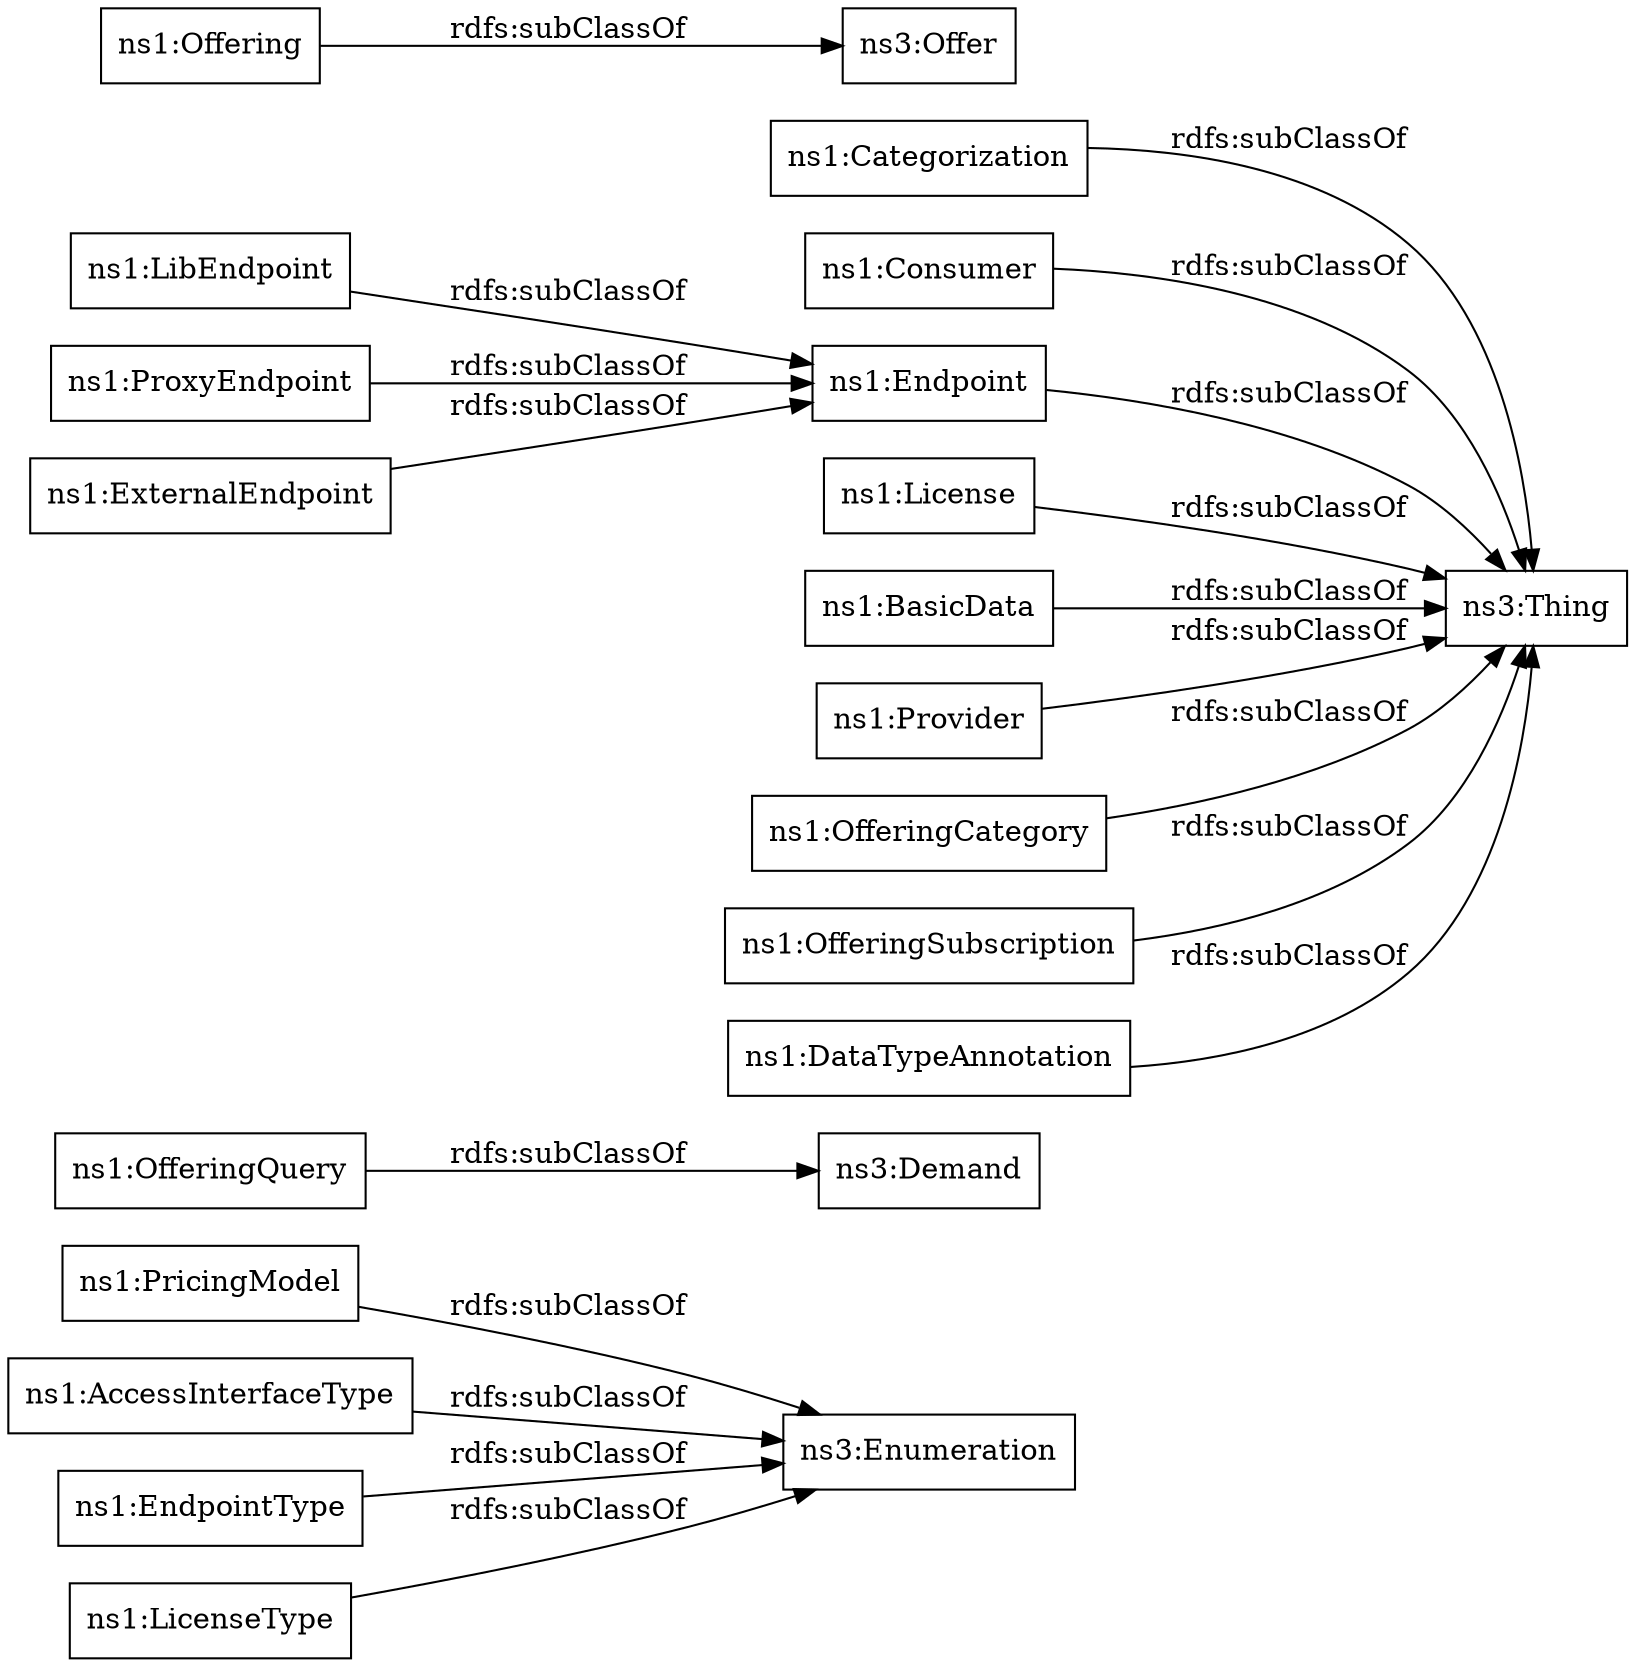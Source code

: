digraph ar2dtool_diagram { 
rankdir=LR;
size="1000"
node [shape = rectangle, color="black"]; "ns1:PricingModel" "ns1:AccessInterfaceType" "ns1:OfferingQuery" "ns3:Enumeration" "ns1:Categorization" "ns1:Consumer" "ns3:Demand" "ns1:Endpoint" "ns1:EndpointType" "ns1:License" "ns1:BasicData" "ns3:Offer" "ns1:LibEndpoint" "ns1:Provider" "ns1:OfferingCategory" "ns1:ProxyEndpoint" "ns3:Thing" "ns1:LicenseType" "ns1:OfferingSubscription" "ns1:DataTypeAnnotation" "ns1:Offering" "ns1:ExternalEndpoint" ; /*classes style*/
	"ns1:OfferingQuery" -> "ns3:Demand" [ label = "rdfs:subClassOf" ];
	"ns1:Offering" -> "ns3:Offer" [ label = "rdfs:subClassOf" ];
	"ns1:AccessInterfaceType" -> "ns3:Enumeration" [ label = "rdfs:subClassOf" ];
	"ns1:PricingModel" -> "ns3:Enumeration" [ label = "rdfs:subClassOf" ];
	"ns1:LicenseType" -> "ns3:Enumeration" [ label = "rdfs:subClassOf" ];
	"ns1:OfferingCategory" -> "ns3:Thing" [ label = "rdfs:subClassOf" ];
	"ns1:LibEndpoint" -> "ns1:Endpoint" [ label = "rdfs:subClassOf" ];
	"ns1:Provider" -> "ns3:Thing" [ label = "rdfs:subClassOf" ];
	"ns1:License" -> "ns3:Thing" [ label = "rdfs:subClassOf" ];
	"ns1:Endpoint" -> "ns3:Thing" [ label = "rdfs:subClassOf" ];
	"ns1:ProxyEndpoint" -> "ns1:Endpoint" [ label = "rdfs:subClassOf" ];
	"ns1:Categorization" -> "ns3:Thing" [ label = "rdfs:subClassOf" ];
	"ns1:OfferingSubscription" -> "ns3:Thing" [ label = "rdfs:subClassOf" ];
	"ns1:DataTypeAnnotation" -> "ns3:Thing" [ label = "rdfs:subClassOf" ];
	"ns1:EndpointType" -> "ns3:Enumeration" [ label = "rdfs:subClassOf" ];
	"ns1:ExternalEndpoint" -> "ns1:Endpoint" [ label = "rdfs:subClassOf" ];
	"ns1:BasicData" -> "ns3:Thing" [ label = "rdfs:subClassOf" ];
	"ns1:Consumer" -> "ns3:Thing" [ label = "rdfs:subClassOf" ];

}
